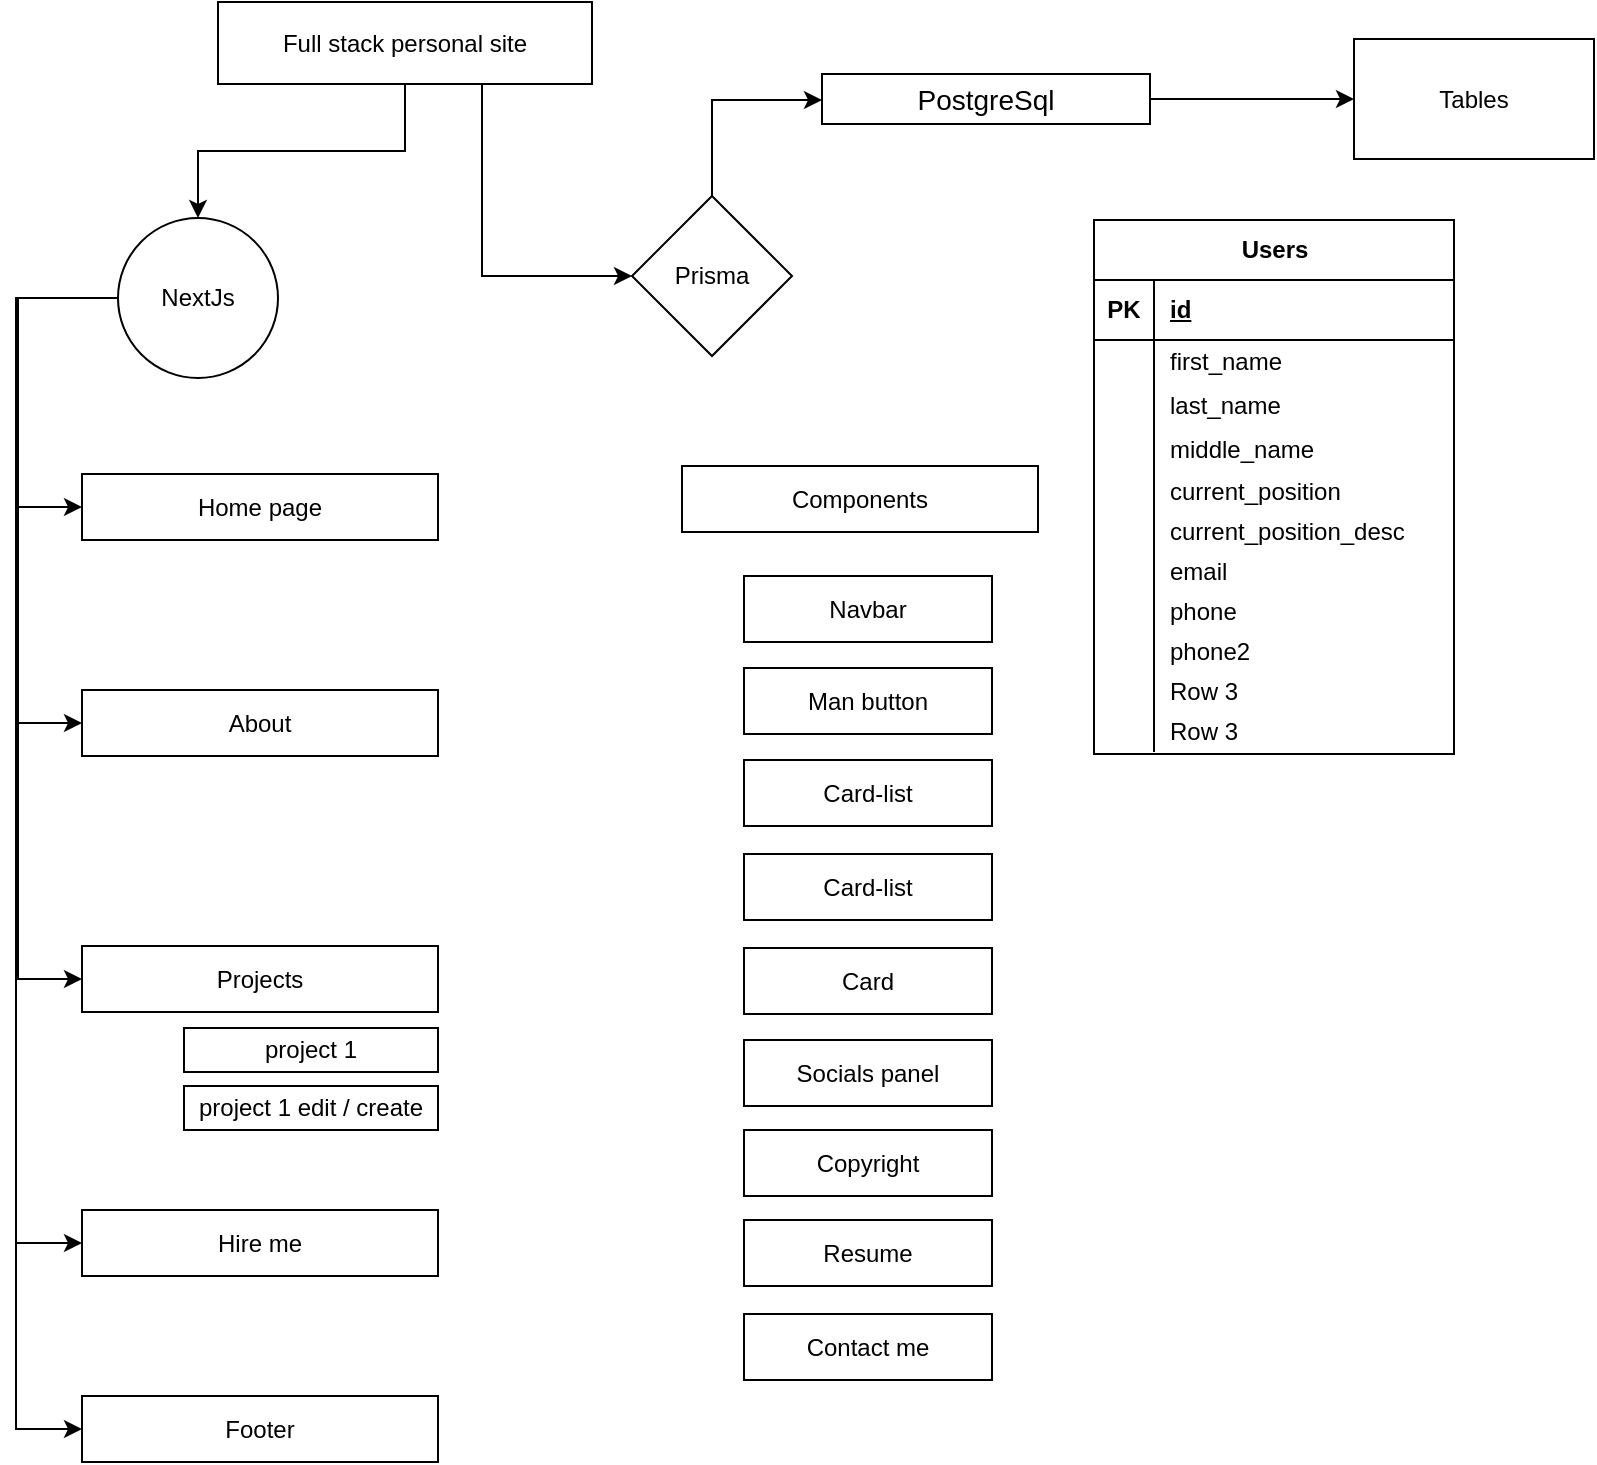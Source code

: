 <mxfile version="24.7.17">
  <diagram name="Page-1" id="dMQTYi7qANPklL-4qzlM">
    <mxGraphModel dx="1969" dy="1019" grid="0" gridSize="10" guides="1" tooltips="1" connect="1" arrows="1" fold="1" page="1" pageScale="1" pageWidth="1169" pageHeight="827" math="0" shadow="0">
      <root>
        <mxCell id="0" />
        <mxCell id="1" parent="0" />
        <mxCell id="be-U-O9A6L8kpEZBlKKN-3" value="" style="edgeStyle=orthogonalEdgeStyle;rounded=0;orthogonalLoop=1;jettySize=auto;html=1;" edge="1" parent="1" source="m3juNqGSzyA2AtN5-G-g-2" target="be-U-O9A6L8kpEZBlKKN-2">
          <mxGeometry relative="1" as="geometry" />
        </mxCell>
        <mxCell id="be-U-O9A6L8kpEZBlKKN-26" style="edgeStyle=orthogonalEdgeStyle;rounded=0;orthogonalLoop=1;jettySize=auto;html=1;entryX=0;entryY=0.5;entryDx=0;entryDy=0;" edge="1" parent="1" source="m3juNqGSzyA2AtN5-G-g-2" target="be-U-O9A6L8kpEZBlKKN-4">
          <mxGeometry relative="1" as="geometry">
            <Array as="points">
              <mxPoint x="260" y="185" />
            </Array>
          </mxGeometry>
        </mxCell>
        <mxCell id="m3juNqGSzyA2AtN5-G-g-2" value="Full stack personal site" style="rounded=0;whiteSpace=wrap;html=1;" parent="1" vertex="1">
          <mxGeometry x="128" y="48" width="187" height="41" as="geometry" />
        </mxCell>
        <mxCell id="be-U-O9A6L8kpEZBlKKN-27" style="edgeStyle=orthogonalEdgeStyle;rounded=0;orthogonalLoop=1;jettySize=auto;html=1;entryX=0;entryY=0.5;entryDx=0;entryDy=0;" edge="1" parent="1" source="be-U-O9A6L8kpEZBlKKN-2" target="be-U-O9A6L8kpEZBlKKN-18">
          <mxGeometry relative="1" as="geometry">
            <Array as="points">
              <mxPoint x="27" y="196" />
              <mxPoint x="27" y="669" />
            </Array>
          </mxGeometry>
        </mxCell>
        <mxCell id="be-U-O9A6L8kpEZBlKKN-28" style="edgeStyle=orthogonalEdgeStyle;rounded=0;orthogonalLoop=1;jettySize=auto;html=1;entryX=0;entryY=0.5;entryDx=0;entryDy=0;" edge="1" parent="1" source="be-U-O9A6L8kpEZBlKKN-2" target="be-U-O9A6L8kpEZBlKKN-8">
          <mxGeometry relative="1" as="geometry">
            <Array as="points">
              <mxPoint x="27" y="196" />
              <mxPoint x="27" y="301" />
            </Array>
          </mxGeometry>
        </mxCell>
        <mxCell id="be-U-O9A6L8kpEZBlKKN-30" style="edgeStyle=orthogonalEdgeStyle;rounded=0;orthogonalLoop=1;jettySize=auto;html=1;entryX=0;entryY=0.5;entryDx=0;entryDy=0;" edge="1" parent="1" source="be-U-O9A6L8kpEZBlKKN-2" target="be-U-O9A6L8kpEZBlKKN-16">
          <mxGeometry relative="1" as="geometry">
            <Array as="points">
              <mxPoint x="28" y="196" />
              <mxPoint x="28" y="409" />
            </Array>
          </mxGeometry>
        </mxCell>
        <mxCell id="be-U-O9A6L8kpEZBlKKN-31" style="edgeStyle=orthogonalEdgeStyle;rounded=0;orthogonalLoop=1;jettySize=auto;html=1;entryX=0;entryY=0.5;entryDx=0;entryDy=0;" edge="1" parent="1" source="be-U-O9A6L8kpEZBlKKN-2" target="be-U-O9A6L8kpEZBlKKN-17">
          <mxGeometry relative="1" as="geometry">
            <Array as="points">
              <mxPoint x="28" y="196" />
              <mxPoint x="28" y="537" />
            </Array>
          </mxGeometry>
        </mxCell>
        <mxCell id="be-U-O9A6L8kpEZBlKKN-36" style="edgeStyle=orthogonalEdgeStyle;rounded=0;orthogonalLoop=1;jettySize=auto;html=1;entryX=0;entryY=0.5;entryDx=0;entryDy=0;" edge="1" parent="1" source="be-U-O9A6L8kpEZBlKKN-2" target="be-U-O9A6L8kpEZBlKKN-35">
          <mxGeometry relative="1" as="geometry">
            <Array as="points">
              <mxPoint x="27" y="196" />
              <mxPoint x="27" y="762" />
            </Array>
          </mxGeometry>
        </mxCell>
        <mxCell id="be-U-O9A6L8kpEZBlKKN-2" value="NextJs" style="ellipse;whiteSpace=wrap;html=1;rounded=0;" vertex="1" parent="1">
          <mxGeometry x="78" y="156" width="80" height="80" as="geometry" />
        </mxCell>
        <mxCell id="be-U-O9A6L8kpEZBlKKN-7" value="" style="edgeStyle=orthogonalEdgeStyle;rounded=0;orthogonalLoop=1;jettySize=auto;html=1;" edge="1" parent="1" source="be-U-O9A6L8kpEZBlKKN-4" target="be-U-O9A6L8kpEZBlKKN-6">
          <mxGeometry relative="1" as="geometry">
            <Array as="points">
              <mxPoint x="375" y="97" />
            </Array>
          </mxGeometry>
        </mxCell>
        <mxCell id="be-U-O9A6L8kpEZBlKKN-4" value="Prisma" style="rhombus;whiteSpace=wrap;html=1;rounded=0;" vertex="1" parent="1">
          <mxGeometry x="335" y="145" width="80" height="80" as="geometry" />
        </mxCell>
        <mxCell id="be-U-O9A6L8kpEZBlKKN-51" value="" style="edgeStyle=orthogonalEdgeStyle;rounded=0;orthogonalLoop=1;jettySize=auto;html=1;" edge="1" parent="1" source="be-U-O9A6L8kpEZBlKKN-6" target="be-U-O9A6L8kpEZBlKKN-50">
          <mxGeometry relative="1" as="geometry" />
        </mxCell>
        <mxCell id="be-U-O9A6L8kpEZBlKKN-6" value="&lt;font style=&quot;font-size: 14px;&quot;&gt;PostgreSql&lt;/font&gt;" style="whiteSpace=wrap;html=1;rounded=0;" vertex="1" parent="1">
          <mxGeometry x="430" y="84" width="164" height="25" as="geometry" />
        </mxCell>
        <mxCell id="be-U-O9A6L8kpEZBlKKN-8" value="Home page" style="whiteSpace=wrap;html=1;rounded=0;" vertex="1" parent="1">
          <mxGeometry x="60" y="284" width="178" height="33" as="geometry" />
        </mxCell>
        <mxCell id="be-U-O9A6L8kpEZBlKKN-16" value="About" style="whiteSpace=wrap;html=1;rounded=0;" vertex="1" parent="1">
          <mxGeometry x="60" y="392" width="178" height="33" as="geometry" />
        </mxCell>
        <mxCell id="be-U-O9A6L8kpEZBlKKN-17" value="Projects" style="whiteSpace=wrap;html=1;rounded=0;" vertex="1" parent="1">
          <mxGeometry x="60" y="520" width="178" height="33" as="geometry" />
        </mxCell>
        <mxCell id="be-U-O9A6L8kpEZBlKKN-18" value="Hire me" style="whiteSpace=wrap;html=1;rounded=0;" vertex="1" parent="1">
          <mxGeometry x="60" y="652" width="178" height="33" as="geometry" />
        </mxCell>
        <mxCell id="be-U-O9A6L8kpEZBlKKN-25" value="project 1" style="whiteSpace=wrap;html=1;rounded=0;" vertex="1" parent="1">
          <mxGeometry x="111" y="561" width="127" height="22" as="geometry" />
        </mxCell>
        <mxCell id="be-U-O9A6L8kpEZBlKKN-32" value="project 1 edit / create" style="whiteSpace=wrap;html=1;rounded=0;" vertex="1" parent="1">
          <mxGeometry x="111" y="590" width="127" height="22" as="geometry" />
        </mxCell>
        <mxCell id="be-U-O9A6L8kpEZBlKKN-35" value="Footer" style="whiteSpace=wrap;html=1;rounded=0;" vertex="1" parent="1">
          <mxGeometry x="60" y="745" width="178" height="33" as="geometry" />
        </mxCell>
        <mxCell id="be-U-O9A6L8kpEZBlKKN-37" value="Components" style="whiteSpace=wrap;html=1;rounded=0;" vertex="1" parent="1">
          <mxGeometry x="360" y="280" width="178" height="33" as="geometry" />
        </mxCell>
        <mxCell id="be-U-O9A6L8kpEZBlKKN-38" value="Navbar" style="whiteSpace=wrap;html=1;rounded=0;" vertex="1" parent="1">
          <mxGeometry x="391" y="335" width="124" height="33" as="geometry" />
        </mxCell>
        <mxCell id="be-U-O9A6L8kpEZBlKKN-40" value="Man button" style="whiteSpace=wrap;html=1;rounded=0;" vertex="1" parent="1">
          <mxGeometry x="391" y="381" width="124" height="33" as="geometry" />
        </mxCell>
        <mxCell id="be-U-O9A6L8kpEZBlKKN-41" value="Card-list" style="whiteSpace=wrap;html=1;rounded=0;" vertex="1" parent="1">
          <mxGeometry x="391" y="427" width="124" height="33" as="geometry" />
        </mxCell>
        <mxCell id="be-U-O9A6L8kpEZBlKKN-42" value="Card-list" style="whiteSpace=wrap;html=1;rounded=0;" vertex="1" parent="1">
          <mxGeometry x="391" y="474" width="124" height="33" as="geometry" />
        </mxCell>
        <mxCell id="be-U-O9A6L8kpEZBlKKN-43" value="Card" style="whiteSpace=wrap;html=1;rounded=0;" vertex="1" parent="1">
          <mxGeometry x="391" y="521" width="124" height="33" as="geometry" />
        </mxCell>
        <mxCell id="be-U-O9A6L8kpEZBlKKN-44" value="Socials panel" style="whiteSpace=wrap;html=1;rounded=0;" vertex="1" parent="1">
          <mxGeometry x="391" y="567" width="124" height="33" as="geometry" />
        </mxCell>
        <mxCell id="be-U-O9A6L8kpEZBlKKN-45" value="Copyright" style="whiteSpace=wrap;html=1;rounded=0;" vertex="1" parent="1">
          <mxGeometry x="391" y="612" width="124" height="33" as="geometry" />
        </mxCell>
        <mxCell id="be-U-O9A6L8kpEZBlKKN-48" value="Resume" style="whiteSpace=wrap;html=1;rounded=0;" vertex="1" parent="1">
          <mxGeometry x="391" y="657" width="124" height="33" as="geometry" />
        </mxCell>
        <mxCell id="be-U-O9A6L8kpEZBlKKN-49" value="Contact me" style="whiteSpace=wrap;html=1;rounded=0;" vertex="1" parent="1">
          <mxGeometry x="391" y="704" width="124" height="33" as="geometry" />
        </mxCell>
        <mxCell id="be-U-O9A6L8kpEZBlKKN-50" value="Tables" style="whiteSpace=wrap;html=1;rounded=0;" vertex="1" parent="1">
          <mxGeometry x="696" y="66.5" width="120" height="60" as="geometry" />
        </mxCell>
        <mxCell id="be-U-O9A6L8kpEZBlKKN-54" value="Users" style="shape=table;startSize=30;container=1;collapsible=1;childLayout=tableLayout;fixedRows=1;rowLines=0;fontStyle=1;align=center;resizeLast=1;html=1;" vertex="1" parent="1">
          <mxGeometry x="566" y="157" width="180" height="267.0" as="geometry">
            <mxRectangle x="695" y="167" width="66" height="30" as="alternateBounds" />
          </mxGeometry>
        </mxCell>
        <mxCell id="be-U-O9A6L8kpEZBlKKN-55" value="" style="shape=tableRow;horizontal=0;startSize=0;swimlaneHead=0;swimlaneBody=0;fillColor=none;collapsible=0;dropTarget=0;points=[[0,0.5],[1,0.5]];portConstraint=eastwest;top=0;left=0;right=0;bottom=1;" vertex="1" parent="be-U-O9A6L8kpEZBlKKN-54">
          <mxGeometry y="30" width="180" height="30" as="geometry" />
        </mxCell>
        <mxCell id="be-U-O9A6L8kpEZBlKKN-56" value="PK" style="shape=partialRectangle;connectable=0;fillColor=none;top=0;left=0;bottom=0;right=0;fontStyle=1;overflow=hidden;whiteSpace=wrap;html=1;" vertex="1" parent="be-U-O9A6L8kpEZBlKKN-55">
          <mxGeometry width="30" height="30" as="geometry">
            <mxRectangle width="30" height="30" as="alternateBounds" />
          </mxGeometry>
        </mxCell>
        <mxCell id="be-U-O9A6L8kpEZBlKKN-57" value="id" style="shape=partialRectangle;connectable=0;fillColor=none;top=0;left=0;bottom=0;right=0;align=left;spacingLeft=6;fontStyle=5;overflow=hidden;whiteSpace=wrap;html=1;" vertex="1" parent="be-U-O9A6L8kpEZBlKKN-55">
          <mxGeometry x="30" width="150" height="30" as="geometry">
            <mxRectangle width="150" height="30" as="alternateBounds" />
          </mxGeometry>
        </mxCell>
        <mxCell id="be-U-O9A6L8kpEZBlKKN-58" value="" style="shape=tableRow;horizontal=0;startSize=0;swimlaneHead=0;swimlaneBody=0;fillColor=none;collapsible=0;dropTarget=0;points=[[0,0.5],[1,0.5]];portConstraint=eastwest;top=0;left=0;right=0;bottom=0;" vertex="1" parent="be-U-O9A6L8kpEZBlKKN-54">
          <mxGeometry y="60" width="180" height="22" as="geometry" />
        </mxCell>
        <mxCell id="be-U-O9A6L8kpEZBlKKN-59" value="" style="shape=partialRectangle;connectable=0;fillColor=none;top=0;left=0;bottom=0;right=0;editable=1;overflow=hidden;whiteSpace=wrap;html=1;" vertex="1" parent="be-U-O9A6L8kpEZBlKKN-58">
          <mxGeometry width="30" height="22" as="geometry">
            <mxRectangle width="30" height="22" as="alternateBounds" />
          </mxGeometry>
        </mxCell>
        <mxCell id="be-U-O9A6L8kpEZBlKKN-60" value="first_name" style="shape=partialRectangle;connectable=0;fillColor=none;top=0;left=0;bottom=0;right=0;align=left;spacingLeft=6;overflow=hidden;whiteSpace=wrap;html=1;" vertex="1" parent="be-U-O9A6L8kpEZBlKKN-58">
          <mxGeometry x="30" width="150" height="22" as="geometry">
            <mxRectangle width="150" height="22" as="alternateBounds" />
          </mxGeometry>
        </mxCell>
        <mxCell id="be-U-O9A6L8kpEZBlKKN-61" value="" style="shape=tableRow;horizontal=0;startSize=0;swimlaneHead=0;swimlaneBody=0;fillColor=none;collapsible=0;dropTarget=0;points=[[0,0.5],[1,0.5]];portConstraint=eastwest;top=0;left=0;right=0;bottom=0;" vertex="1" parent="be-U-O9A6L8kpEZBlKKN-54">
          <mxGeometry y="82" width="180" height="22" as="geometry" />
        </mxCell>
        <mxCell id="be-U-O9A6L8kpEZBlKKN-62" value="" style="shape=partialRectangle;connectable=0;fillColor=none;top=0;left=0;bottom=0;right=0;editable=1;overflow=hidden;whiteSpace=wrap;html=1;" vertex="1" parent="be-U-O9A6L8kpEZBlKKN-61">
          <mxGeometry width="30" height="22" as="geometry">
            <mxRectangle width="30" height="22" as="alternateBounds" />
          </mxGeometry>
        </mxCell>
        <mxCell id="be-U-O9A6L8kpEZBlKKN-63" value="last_name" style="shape=partialRectangle;connectable=0;fillColor=none;top=0;left=0;bottom=0;right=0;align=left;spacingLeft=6;overflow=hidden;whiteSpace=wrap;html=1;" vertex="1" parent="be-U-O9A6L8kpEZBlKKN-61">
          <mxGeometry x="30" width="150" height="22" as="geometry">
            <mxRectangle width="150" height="22" as="alternateBounds" />
          </mxGeometry>
        </mxCell>
        <mxCell id="be-U-O9A6L8kpEZBlKKN-64" value="" style="shape=tableRow;horizontal=0;startSize=0;swimlaneHead=0;swimlaneBody=0;fillColor=none;collapsible=0;dropTarget=0;points=[[0,0.5],[1,0.5]];portConstraint=eastwest;top=0;left=0;right=0;bottom=0;" vertex="1" parent="be-U-O9A6L8kpEZBlKKN-54">
          <mxGeometry y="104" width="180" height="21" as="geometry" />
        </mxCell>
        <mxCell id="be-U-O9A6L8kpEZBlKKN-65" value="" style="shape=partialRectangle;connectable=0;fillColor=none;top=0;left=0;bottom=0;right=0;editable=1;overflow=hidden;whiteSpace=wrap;html=1;" vertex="1" parent="be-U-O9A6L8kpEZBlKKN-64">
          <mxGeometry width="30" height="21" as="geometry">
            <mxRectangle width="30" height="21" as="alternateBounds" />
          </mxGeometry>
        </mxCell>
        <mxCell id="be-U-O9A6L8kpEZBlKKN-66" value="middle_name" style="shape=partialRectangle;connectable=0;fillColor=none;top=0;left=0;bottom=0;right=0;align=left;spacingLeft=6;overflow=hidden;whiteSpace=wrap;html=1;" vertex="1" parent="be-U-O9A6L8kpEZBlKKN-64">
          <mxGeometry x="30" width="150" height="21" as="geometry">
            <mxRectangle width="150" height="21" as="alternateBounds" />
          </mxGeometry>
        </mxCell>
        <mxCell id="be-U-O9A6L8kpEZBlKKN-71" value="" style="shape=tableRow;horizontal=0;startSize=0;swimlaneHead=0;swimlaneBody=0;fillColor=none;collapsible=0;dropTarget=0;points=[[0,0.5],[1,0.5]];portConstraint=eastwest;top=0;left=0;right=0;bottom=0;" vertex="1" parent="be-U-O9A6L8kpEZBlKKN-54">
          <mxGeometry y="125" width="180" height="21" as="geometry" />
        </mxCell>
        <mxCell id="be-U-O9A6L8kpEZBlKKN-72" value="" style="shape=partialRectangle;connectable=0;fillColor=none;top=0;left=0;bottom=0;right=0;editable=1;overflow=hidden;whiteSpace=wrap;html=1;" vertex="1" parent="be-U-O9A6L8kpEZBlKKN-71">
          <mxGeometry width="30" height="21" as="geometry">
            <mxRectangle width="30" height="21" as="alternateBounds" />
          </mxGeometry>
        </mxCell>
        <mxCell id="be-U-O9A6L8kpEZBlKKN-73" value="current_position" style="shape=partialRectangle;connectable=0;fillColor=none;top=0;left=0;bottom=0;right=0;align=left;spacingLeft=6;overflow=hidden;whiteSpace=wrap;html=1;" vertex="1" parent="be-U-O9A6L8kpEZBlKKN-71">
          <mxGeometry x="30" width="150" height="21" as="geometry">
            <mxRectangle width="150" height="21" as="alternateBounds" />
          </mxGeometry>
        </mxCell>
        <mxCell id="be-U-O9A6L8kpEZBlKKN-74" value="" style="shape=tableRow;horizontal=0;startSize=0;swimlaneHead=0;swimlaneBody=0;fillColor=none;collapsible=0;dropTarget=0;points=[[0,0.5],[1,0.5]];portConstraint=eastwest;top=0;left=0;right=0;bottom=0;" vertex="1" parent="be-U-O9A6L8kpEZBlKKN-54">
          <mxGeometry y="146" width="180" height="20" as="geometry" />
        </mxCell>
        <mxCell id="be-U-O9A6L8kpEZBlKKN-75" value="" style="shape=partialRectangle;connectable=0;fillColor=none;top=0;left=0;bottom=0;right=0;editable=1;overflow=hidden;whiteSpace=wrap;html=1;" vertex="1" parent="be-U-O9A6L8kpEZBlKKN-74">
          <mxGeometry width="30" height="20" as="geometry">
            <mxRectangle width="30" height="20" as="alternateBounds" />
          </mxGeometry>
        </mxCell>
        <mxCell id="be-U-O9A6L8kpEZBlKKN-76" value="current_position_desc" style="shape=partialRectangle;connectable=0;fillColor=none;top=0;left=0;bottom=0;right=0;align=left;spacingLeft=6;overflow=hidden;whiteSpace=wrap;html=1;" vertex="1" parent="be-U-O9A6L8kpEZBlKKN-74">
          <mxGeometry x="30" width="150" height="20" as="geometry">
            <mxRectangle width="150" height="20" as="alternateBounds" />
          </mxGeometry>
        </mxCell>
        <mxCell id="be-U-O9A6L8kpEZBlKKN-77" value="" style="shape=tableRow;horizontal=0;startSize=0;swimlaneHead=0;swimlaneBody=0;fillColor=none;collapsible=0;dropTarget=0;points=[[0,0.5],[1,0.5]];portConstraint=eastwest;top=0;left=0;right=0;bottom=0;" vertex="1" parent="be-U-O9A6L8kpEZBlKKN-54">
          <mxGeometry y="166" width="180" height="20" as="geometry" />
        </mxCell>
        <mxCell id="be-U-O9A6L8kpEZBlKKN-78" value="" style="shape=partialRectangle;connectable=0;fillColor=none;top=0;left=0;bottom=0;right=0;editable=1;overflow=hidden;whiteSpace=wrap;html=1;" vertex="1" parent="be-U-O9A6L8kpEZBlKKN-77">
          <mxGeometry width="30" height="20" as="geometry">
            <mxRectangle width="30" height="20" as="alternateBounds" />
          </mxGeometry>
        </mxCell>
        <mxCell id="be-U-O9A6L8kpEZBlKKN-79" value="email" style="shape=partialRectangle;connectable=0;fillColor=none;top=0;left=0;bottom=0;right=0;align=left;spacingLeft=6;overflow=hidden;whiteSpace=wrap;html=1;" vertex="1" parent="be-U-O9A6L8kpEZBlKKN-77">
          <mxGeometry x="30" width="150" height="20" as="geometry">
            <mxRectangle width="150" height="20" as="alternateBounds" />
          </mxGeometry>
        </mxCell>
        <mxCell id="be-U-O9A6L8kpEZBlKKN-80" value="" style="shape=tableRow;horizontal=0;startSize=0;swimlaneHead=0;swimlaneBody=0;fillColor=none;collapsible=0;dropTarget=0;points=[[0,0.5],[1,0.5]];portConstraint=eastwest;top=0;left=0;right=0;bottom=0;" vertex="1" parent="be-U-O9A6L8kpEZBlKKN-54">
          <mxGeometry y="186" width="180" height="20" as="geometry" />
        </mxCell>
        <mxCell id="be-U-O9A6L8kpEZBlKKN-81" value="" style="shape=partialRectangle;connectable=0;fillColor=none;top=0;left=0;bottom=0;right=0;editable=1;overflow=hidden;whiteSpace=wrap;html=1;" vertex="1" parent="be-U-O9A6L8kpEZBlKKN-80">
          <mxGeometry width="30" height="20" as="geometry">
            <mxRectangle width="30" height="20" as="alternateBounds" />
          </mxGeometry>
        </mxCell>
        <mxCell id="be-U-O9A6L8kpEZBlKKN-82" value="phone" style="shape=partialRectangle;connectable=0;fillColor=none;top=0;left=0;bottom=0;right=0;align=left;spacingLeft=6;overflow=hidden;whiteSpace=wrap;html=1;" vertex="1" parent="be-U-O9A6L8kpEZBlKKN-80">
          <mxGeometry x="30" width="150" height="20" as="geometry">
            <mxRectangle width="150" height="20" as="alternateBounds" />
          </mxGeometry>
        </mxCell>
        <mxCell id="be-U-O9A6L8kpEZBlKKN-83" value="" style="shape=tableRow;horizontal=0;startSize=0;swimlaneHead=0;swimlaneBody=0;fillColor=none;collapsible=0;dropTarget=0;points=[[0,0.5],[1,0.5]];portConstraint=eastwest;top=0;left=0;right=0;bottom=0;" vertex="1" parent="be-U-O9A6L8kpEZBlKKN-54">
          <mxGeometry y="206" width="180" height="20" as="geometry" />
        </mxCell>
        <mxCell id="be-U-O9A6L8kpEZBlKKN-84" value="" style="shape=partialRectangle;connectable=0;fillColor=none;top=0;left=0;bottom=0;right=0;editable=1;overflow=hidden;whiteSpace=wrap;html=1;" vertex="1" parent="be-U-O9A6L8kpEZBlKKN-83">
          <mxGeometry width="30" height="20" as="geometry">
            <mxRectangle width="30" height="20" as="alternateBounds" />
          </mxGeometry>
        </mxCell>
        <mxCell id="be-U-O9A6L8kpEZBlKKN-85" value="phone2" style="shape=partialRectangle;connectable=0;fillColor=none;top=0;left=0;bottom=0;right=0;align=left;spacingLeft=6;overflow=hidden;whiteSpace=wrap;html=1;" vertex="1" parent="be-U-O9A6L8kpEZBlKKN-83">
          <mxGeometry x="30" width="150" height="20" as="geometry">
            <mxRectangle width="150" height="20" as="alternateBounds" />
          </mxGeometry>
        </mxCell>
        <mxCell id="be-U-O9A6L8kpEZBlKKN-86" value="" style="shape=tableRow;horizontal=0;startSize=0;swimlaneHead=0;swimlaneBody=0;fillColor=none;collapsible=0;dropTarget=0;points=[[0,0.5],[1,0.5]];portConstraint=eastwest;top=0;left=0;right=0;bottom=0;" vertex="1" parent="be-U-O9A6L8kpEZBlKKN-54">
          <mxGeometry y="226" width="180" height="20" as="geometry" />
        </mxCell>
        <mxCell id="be-U-O9A6L8kpEZBlKKN-87" value="" style="shape=partialRectangle;connectable=0;fillColor=none;top=0;left=0;bottom=0;right=0;editable=1;overflow=hidden;whiteSpace=wrap;html=1;" vertex="1" parent="be-U-O9A6L8kpEZBlKKN-86">
          <mxGeometry width="30" height="20" as="geometry">
            <mxRectangle width="30" height="20" as="alternateBounds" />
          </mxGeometry>
        </mxCell>
        <mxCell id="be-U-O9A6L8kpEZBlKKN-88" value="Row 3" style="shape=partialRectangle;connectable=0;fillColor=none;top=0;left=0;bottom=0;right=0;align=left;spacingLeft=6;overflow=hidden;whiteSpace=wrap;html=1;" vertex="1" parent="be-U-O9A6L8kpEZBlKKN-86">
          <mxGeometry x="30" width="150" height="20" as="geometry">
            <mxRectangle width="150" height="20" as="alternateBounds" />
          </mxGeometry>
        </mxCell>
        <mxCell id="be-U-O9A6L8kpEZBlKKN-89" value="" style="shape=tableRow;horizontal=0;startSize=0;swimlaneHead=0;swimlaneBody=0;fillColor=none;collapsible=0;dropTarget=0;points=[[0,0.5],[1,0.5]];portConstraint=eastwest;top=0;left=0;right=0;bottom=0;" vertex="1" parent="be-U-O9A6L8kpEZBlKKN-54">
          <mxGeometry y="246" width="180" height="20" as="geometry" />
        </mxCell>
        <mxCell id="be-U-O9A6L8kpEZBlKKN-90" value="" style="shape=partialRectangle;connectable=0;fillColor=none;top=0;left=0;bottom=0;right=0;editable=1;overflow=hidden;whiteSpace=wrap;html=1;" vertex="1" parent="be-U-O9A6L8kpEZBlKKN-89">
          <mxGeometry width="30" height="20" as="geometry">
            <mxRectangle width="30" height="20" as="alternateBounds" />
          </mxGeometry>
        </mxCell>
        <mxCell id="be-U-O9A6L8kpEZBlKKN-91" value="Row 3" style="shape=partialRectangle;connectable=0;fillColor=none;top=0;left=0;bottom=0;right=0;align=left;spacingLeft=6;overflow=hidden;whiteSpace=wrap;html=1;" vertex="1" parent="be-U-O9A6L8kpEZBlKKN-89">
          <mxGeometry x="30" width="150" height="20" as="geometry">
            <mxRectangle width="150" height="20" as="alternateBounds" />
          </mxGeometry>
        </mxCell>
      </root>
    </mxGraphModel>
  </diagram>
</mxfile>
